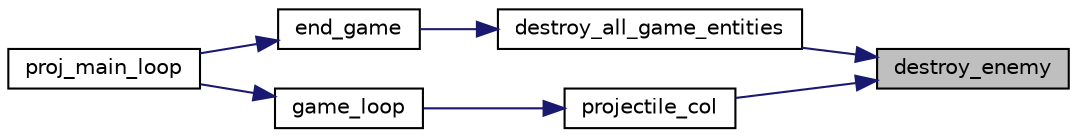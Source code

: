 digraph "destroy_enemy"
{
 // LATEX_PDF_SIZE
  edge [fontname="Helvetica",fontsize="10",labelfontname="Helvetica",labelfontsize="10"];
  node [fontname="Helvetica",fontsize="10",shape=record];
  rankdir="RL";
  Node1 [label="destroy_enemy",height=0.2,width=0.4,color="black", fillcolor="grey75", style="filled", fontcolor="black",tooltip="Destroys one enemy object."];
  Node1 -> Node2 [dir="back",color="midnightblue",fontsize="10",style="solid",fontname="Helvetica"];
  Node2 [label="destroy_all_game_entities",height=0.2,width=0.4,color="black", fillcolor="white", style="filled",URL="$group__logic.html#gad30a209e666eb1154ca7b1a3e6f90b49",tooltip="Destroys ALL game entities, and frees their memory."];
  Node2 -> Node3 [dir="back",color="midnightblue",fontsize="10",style="solid",fontname="Helvetica"];
  Node3 [label="end_game",height=0.2,width=0.4,color="black", fillcolor="white", style="filled",URL="$group__game.html#ga4202fa5c5191c7e387d7570da6c8cd8c",tooltip="Ends the game."];
  Node3 -> Node4 [dir="back",color="midnightblue",fontsize="10",style="solid",fontname="Helvetica"];
  Node4 [label="proj_main_loop",height=0.2,width=0.4,color="black", fillcolor="white", style="filled",URL="$proj_8c.html#a2a16f651eccbd248e1ad3b3b924b143b",tooltip=" "];
  Node1 -> Node5 [dir="back",color="midnightblue",fontsize="10",style="solid",fontname="Helvetica"];
  Node5 [label="projectile_col",height=0.2,width=0.4,color="black", fillcolor="white", style="filled",URL="$group__logic.html#ga7fc5c540ef2780a6dbd4b90bbab93a5d",tooltip="Checks for player projectiles colisions, and destroys the objects involved."];
  Node5 -> Node6 [dir="back",color="midnightblue",fontsize="10",style="solid",fontname="Helvetica"];
  Node6 [label="game_loop",height=0.2,width=0.4,color="black", fillcolor="white", style="filled",URL="$group__game.html#gabc9e0c89439f64104e8d4327028355d1",tooltip="Core gameplay loop."];
  Node6 -> Node4 [dir="back",color="midnightblue",fontsize="10",style="solid",fontname="Helvetica"];
}
